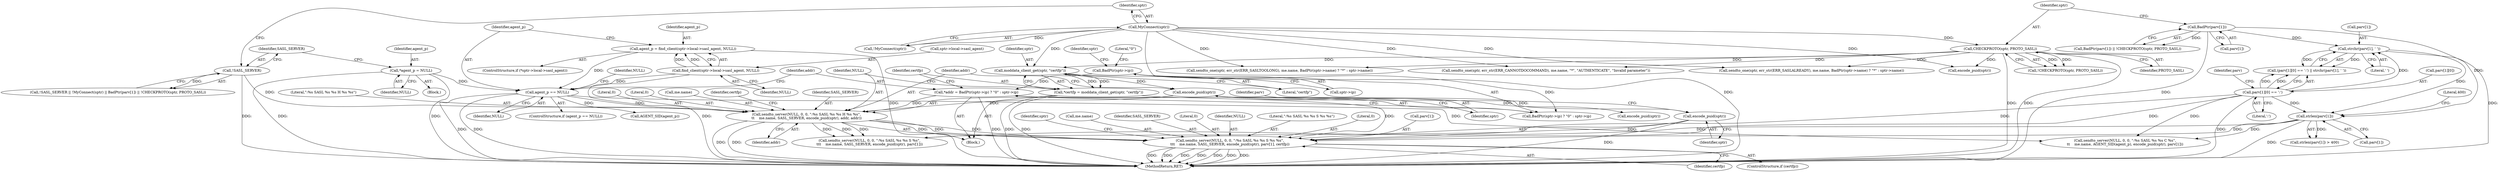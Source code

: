 digraph "0_unrealircd_f473e355e1dc422c4f019dbf86bc50ba1a34a766@API" {
"1000259" [label="(Call,sendto_server(NULL, 0, 0, \":%s SASL %s %s S %s %s\",\n\t\t\t    me.name, SASL_SERVER, encode_puid(sptr), parv[1], certfp))"];
"1000244" [label="(Call,sendto_server(NULL, 0, 0, \":%s SASL %s %s H %s %s\",\n\t\t    me.name, SASL_SERVER, encode_puid(sptr), addr, addr))"];
"1000222" [label="(Call,agent_p == NULL)"];
"1000212" [label="(Call,agent_p = find_client(sptr->local->sasl_agent, NULL))"];
"1000214" [label="(Call,find_client(sptr->local->sasl_agent, NULL))"];
"1000105" [label="(Call,*agent_p = NULL)"];
"1000110" [label="(Call,!SASL_SERVER)"];
"1000253" [label="(Call,encode_puid(sptr))"];
"1000241" [label="(Call,moddata_client_get(sptr, \"certfp\"))"];
"1000122" [label="(Call,CHECKPROTO(sptr, PROTO_SASL))"];
"1000114" [label="(Call,MyConnect(sptr))"];
"1000227" [label="(Call,*addr = BadPtr(sptr->ip) ? \"0\" : sptr->ip)"];
"1000230" [label="(Call,BadPtr(sptr->ip))"];
"1000268" [label="(Call,encode_puid(sptr))"];
"1000181" [label="(Call,strlen(parv[1]))"];
"1000154" [label="(Call,parv[1][0] == ':')"];
"1000117" [label="(Call,BadPtr(parv[1]))"];
"1000161" [label="(Call,strchr(parv[1], ' '))"];
"1000239" [label="(Call,*certfp = moddata_client_get(sptr, \"certfp\"))"];
"1000246" [label="(Literal,0)"];
"1000244" [label="(Call,sendto_server(NULL, 0, 0, \":%s SASL %s %s H %s %s\",\n\t\t    me.name, SASL_SERVER, encode_puid(sptr), addr, addr))"];
"1000249" [label="(Call,me.name)"];
"1000228" [label="(Identifier,addr)"];
"1000180" [label="(Call,strlen(parv[1]) > 400)"];
"1000105" [label="(Call,*agent_p = NULL)"];
"1000153" [label="(Call,(parv[1][0] == ':') || strchr(parv[1], ' '))"];
"1000103" [label="(Block,)"];
"1000123" [label="(Identifier,sptr)"];
"1000155" [label="(Call,parv[1][0])"];
"1000267" [label="(Identifier,SASL_SERVER)"];
"1000300" [label="(Call,encode_puid(sptr))"];
"1000258" [label="(Identifier,certfp)"];
"1000257" [label="(ControlStructure,if (certfp))"];
"1000239" [label="(Call,*certfp = moddata_client_get(sptr, \"certfp\"))"];
"1000111" [label="(Identifier,SASL_SERVER)"];
"1000106" [label="(Identifier,agent_p)"];
"1000241" [label="(Call,moddata_client_get(sptr, \"certfp\"))"];
"1000212" [label="(Call,agent_p = find_client(sptr->local->sasl_agent, NULL))"];
"1000236" [label="(Identifier,sptr)"];
"1000114" [label="(Call,MyConnect(sptr))"];
"1000181" [label="(Call,strlen(parv[1]))"];
"1000121" [label="(Call,!CHECKPROTO(sptr, PROTO_SASL))"];
"1000213" [label="(Identifier,agent_p)"];
"1000182" [label="(Call,parv[1])"];
"1000259" [label="(Call,sendto_server(NULL, 0, 0, \":%s SASL %s %s S %s %s\",\n\t\t\t    me.name, SASL_SERVER, encode_puid(sptr), parv[1], certfp))"];
"1000162" [label="(Call,parv[1])"];
"1000242" [label="(Identifier,sptr)"];
"1000163" [label="(Identifier,parv)"];
"1000118" [label="(Call,parv[1])"];
"1000261" [label="(Literal,0)"];
"1000284" [label="(Call,encode_puid(sptr))"];
"1000275" [label="(Call,sendto_server(NULL, 0, 0, \":%s SASL %s %s S %s\",\n\t\t\t    me.name, SASL_SERVER, encode_puid(sptr), parv[1]))"];
"1000240" [label="(Identifier,certfp)"];
"1000185" [label="(Literal,400)"];
"1000222" [label="(Call,agent_p == NULL)"];
"1000260" [label="(Identifier,NULL)"];
"1000229" [label="(Call,BadPtr(sptr->ip) ? \"0\" : sptr->ip)"];
"1000252" [label="(Identifier,SASL_SERVER)"];
"1000134" [label="(Call,sendto_one(sptr, err_str(ERR_SASLALREADY), me.name, BadPtr(sptr->name) ? \"*\" : sptr->name))"];
"1000298" [label="(Call,AGENT_SID(agent_p))"];
"1000220" [label="(Identifier,NULL)"];
"1000263" [label="(Literal,\":%s SASL %s %s S %s %s\")"];
"1000116" [label="(Call,BadPtr(parv[1]) || !CHECKPROTO(sptr, PROTO_SASL))"];
"1000214" [label="(Call,find_client(sptr->local->sasl_agent, NULL))"];
"1000234" [label="(Literal,\"0\")"];
"1000269" [label="(Identifier,sptr)"];
"1000255" [label="(Identifier,addr)"];
"1000256" [label="(Identifier,addr)"];
"1000262" [label="(Literal,0)"];
"1000154" [label="(Call,parv[1][0] == ':')"];
"1000117" [label="(Call,BadPtr(parv[1]))"];
"1000268" [label="(Call,encode_puid(sptr))"];
"1000110" [label="(Call,!SASL_SERVER)"];
"1000253" [label="(Call,encode_puid(sptr))"];
"1000270" [label="(Call,parv[1])"];
"1000308" [label="(Identifier,sptr)"];
"1000223" [label="(Identifier,agent_p)"];
"1000113" [label="(Call,!MyConnect(sptr))"];
"1000254" [label="(Identifier,sptr)"];
"1000165" [label="(Literal,' ')"];
"1000107" [label="(Identifier,NULL)"];
"1000122" [label="(Call,CHECKPROTO(sptr, PROTO_SASL))"];
"1000187" [label="(Call,sendto_one(sptr, err_str(ERR_SASLTOOLONG), me.name, BadPtr(sptr->name) ? \"*\" : sptr->name))"];
"1000225" [label="(Block,)"];
"1000231" [label="(Call,sptr->ip)"];
"1000167" [label="(Call,sendto_one(sptr, err_str(ERR_CANNOTDOCOMMAND), me.name, \"*\", \"AUTHENTICATE\", \"Invalid parameter\"))"];
"1000248" [label="(Literal,\":%s SASL %s %s H %s %s\")"];
"1000243" [label="(Literal,\"certfp\")"];
"1000291" [label="(Identifier,NULL)"];
"1000109" [label="(Call,!SASL_SERVER || !MyConnect(sptr) || BadPtr(parv[1]) || !CHECKPROTO(sptr, PROTO_SASL))"];
"1000124" [label="(Identifier,PROTO_SASL)"];
"1000115" [label="(Identifier,sptr)"];
"1000273" [label="(Identifier,certfp)"];
"1000227" [label="(Call,*addr = BadPtr(sptr->ip) ? \"0\" : sptr->ip)"];
"1000161" [label="(Call,strchr(parv[1], ' '))"];
"1000160" [label="(Literal,':')"];
"1000290" [label="(Call,sendto_server(NULL, 0, 0, \":%s SASL %s %s C %s\",\n\t\t    me.name, AGENT_SID(agent_p), encode_puid(sptr), parv[1]))"];
"1000221" [label="(ControlStructure,if (agent_p == NULL))"];
"1000230" [label="(Call,BadPtr(sptr->ip))"];
"1000313" [label="(MethodReturn,RET)"];
"1000271" [label="(Identifier,parv)"];
"1000247" [label="(Literal,0)"];
"1000224" [label="(Identifier,NULL)"];
"1000264" [label="(Call,me.name)"];
"1000245" [label="(Identifier,NULL)"];
"1000205" [label="(ControlStructure,if (*sptr->local->sasl_agent))"];
"1000215" [label="(Call,sptr->local->sasl_agent)"];
"1000259" -> "1000257"  [label="AST: "];
"1000259" -> "1000273"  [label="CFG: "];
"1000260" -> "1000259"  [label="AST: "];
"1000261" -> "1000259"  [label="AST: "];
"1000262" -> "1000259"  [label="AST: "];
"1000263" -> "1000259"  [label="AST: "];
"1000264" -> "1000259"  [label="AST: "];
"1000267" -> "1000259"  [label="AST: "];
"1000268" -> "1000259"  [label="AST: "];
"1000270" -> "1000259"  [label="AST: "];
"1000273" -> "1000259"  [label="AST: "];
"1000308" -> "1000259"  [label="CFG: "];
"1000259" -> "1000313"  [label="DDG: "];
"1000259" -> "1000313"  [label="DDG: "];
"1000259" -> "1000313"  [label="DDG: "];
"1000259" -> "1000313"  [label="DDG: "];
"1000259" -> "1000313"  [label="DDG: "];
"1000259" -> "1000313"  [label="DDG: "];
"1000259" -> "1000313"  [label="DDG: "];
"1000244" -> "1000259"  [label="DDG: "];
"1000244" -> "1000259"  [label="DDG: "];
"1000244" -> "1000259"  [label="DDG: "];
"1000268" -> "1000259"  [label="DDG: "];
"1000181" -> "1000259"  [label="DDG: "];
"1000154" -> "1000259"  [label="DDG: "];
"1000239" -> "1000259"  [label="DDG: "];
"1000244" -> "1000225"  [label="AST: "];
"1000244" -> "1000256"  [label="CFG: "];
"1000245" -> "1000244"  [label="AST: "];
"1000246" -> "1000244"  [label="AST: "];
"1000247" -> "1000244"  [label="AST: "];
"1000248" -> "1000244"  [label="AST: "];
"1000249" -> "1000244"  [label="AST: "];
"1000252" -> "1000244"  [label="AST: "];
"1000253" -> "1000244"  [label="AST: "];
"1000255" -> "1000244"  [label="AST: "];
"1000256" -> "1000244"  [label="AST: "];
"1000258" -> "1000244"  [label="CFG: "];
"1000244" -> "1000313"  [label="DDG: "];
"1000244" -> "1000313"  [label="DDG: "];
"1000222" -> "1000244"  [label="DDG: "];
"1000110" -> "1000244"  [label="DDG: "];
"1000253" -> "1000244"  [label="DDG: "];
"1000227" -> "1000244"  [label="DDG: "];
"1000244" -> "1000275"  [label="DDG: "];
"1000244" -> "1000275"  [label="DDG: "];
"1000244" -> "1000275"  [label="DDG: "];
"1000222" -> "1000221"  [label="AST: "];
"1000222" -> "1000224"  [label="CFG: "];
"1000223" -> "1000222"  [label="AST: "];
"1000224" -> "1000222"  [label="AST: "];
"1000228" -> "1000222"  [label="CFG: "];
"1000291" -> "1000222"  [label="CFG: "];
"1000222" -> "1000313"  [label="DDG: "];
"1000222" -> "1000313"  [label="DDG: "];
"1000212" -> "1000222"  [label="DDG: "];
"1000105" -> "1000222"  [label="DDG: "];
"1000214" -> "1000222"  [label="DDG: "];
"1000222" -> "1000290"  [label="DDG: "];
"1000222" -> "1000298"  [label="DDG: "];
"1000212" -> "1000205"  [label="AST: "];
"1000212" -> "1000214"  [label="CFG: "];
"1000213" -> "1000212"  [label="AST: "];
"1000214" -> "1000212"  [label="AST: "];
"1000223" -> "1000212"  [label="CFG: "];
"1000212" -> "1000313"  [label="DDG: "];
"1000214" -> "1000212"  [label="DDG: "];
"1000214" -> "1000212"  [label="DDG: "];
"1000214" -> "1000220"  [label="CFG: "];
"1000215" -> "1000214"  [label="AST: "];
"1000220" -> "1000214"  [label="AST: "];
"1000214" -> "1000313"  [label="DDG: "];
"1000105" -> "1000103"  [label="AST: "];
"1000105" -> "1000107"  [label="CFG: "];
"1000106" -> "1000105"  [label="AST: "];
"1000107" -> "1000105"  [label="AST: "];
"1000111" -> "1000105"  [label="CFG: "];
"1000105" -> "1000313"  [label="DDG: "];
"1000105" -> "1000313"  [label="DDG: "];
"1000110" -> "1000109"  [label="AST: "];
"1000110" -> "1000111"  [label="CFG: "];
"1000111" -> "1000110"  [label="AST: "];
"1000115" -> "1000110"  [label="CFG: "];
"1000109" -> "1000110"  [label="CFG: "];
"1000110" -> "1000313"  [label="DDG: "];
"1000110" -> "1000109"  [label="DDG: "];
"1000253" -> "1000254"  [label="CFG: "];
"1000254" -> "1000253"  [label="AST: "];
"1000255" -> "1000253"  [label="CFG: "];
"1000241" -> "1000253"  [label="DDG: "];
"1000253" -> "1000268"  [label="DDG: "];
"1000253" -> "1000284"  [label="DDG: "];
"1000241" -> "1000239"  [label="AST: "];
"1000241" -> "1000243"  [label="CFG: "];
"1000242" -> "1000241"  [label="AST: "];
"1000243" -> "1000241"  [label="AST: "];
"1000239" -> "1000241"  [label="CFG: "];
"1000241" -> "1000239"  [label="DDG: "];
"1000241" -> "1000239"  [label="DDG: "];
"1000122" -> "1000241"  [label="DDG: "];
"1000114" -> "1000241"  [label="DDG: "];
"1000122" -> "1000121"  [label="AST: "];
"1000122" -> "1000124"  [label="CFG: "];
"1000123" -> "1000122"  [label="AST: "];
"1000124" -> "1000122"  [label="AST: "];
"1000121" -> "1000122"  [label="CFG: "];
"1000122" -> "1000313"  [label="DDG: "];
"1000122" -> "1000313"  [label="DDG: "];
"1000122" -> "1000121"  [label="DDG: "];
"1000122" -> "1000121"  [label="DDG: "];
"1000114" -> "1000122"  [label="DDG: "];
"1000122" -> "1000134"  [label="DDG: "];
"1000122" -> "1000167"  [label="DDG: "];
"1000122" -> "1000187"  [label="DDG: "];
"1000122" -> "1000300"  [label="DDG: "];
"1000114" -> "1000113"  [label="AST: "];
"1000114" -> "1000115"  [label="CFG: "];
"1000115" -> "1000114"  [label="AST: "];
"1000113" -> "1000114"  [label="CFG: "];
"1000114" -> "1000313"  [label="DDG: "];
"1000114" -> "1000113"  [label="DDG: "];
"1000114" -> "1000134"  [label="DDG: "];
"1000114" -> "1000167"  [label="DDG: "];
"1000114" -> "1000187"  [label="DDG: "];
"1000114" -> "1000300"  [label="DDG: "];
"1000227" -> "1000225"  [label="AST: "];
"1000227" -> "1000229"  [label="CFG: "];
"1000228" -> "1000227"  [label="AST: "];
"1000229" -> "1000227"  [label="AST: "];
"1000240" -> "1000227"  [label="CFG: "];
"1000227" -> "1000313"  [label="DDG: "];
"1000230" -> "1000227"  [label="DDG: "];
"1000230" -> "1000229"  [label="AST: "];
"1000230" -> "1000231"  [label="CFG: "];
"1000231" -> "1000230"  [label="AST: "];
"1000234" -> "1000230"  [label="CFG: "];
"1000236" -> "1000230"  [label="CFG: "];
"1000230" -> "1000229"  [label="DDG: "];
"1000268" -> "1000269"  [label="CFG: "];
"1000269" -> "1000268"  [label="AST: "];
"1000271" -> "1000268"  [label="CFG: "];
"1000268" -> "1000313"  [label="DDG: "];
"1000181" -> "1000180"  [label="AST: "];
"1000181" -> "1000182"  [label="CFG: "];
"1000182" -> "1000181"  [label="AST: "];
"1000185" -> "1000181"  [label="CFG: "];
"1000181" -> "1000313"  [label="DDG: "];
"1000181" -> "1000180"  [label="DDG: "];
"1000154" -> "1000181"  [label="DDG: "];
"1000117" -> "1000181"  [label="DDG: "];
"1000161" -> "1000181"  [label="DDG: "];
"1000181" -> "1000275"  [label="DDG: "];
"1000181" -> "1000290"  [label="DDG: "];
"1000154" -> "1000153"  [label="AST: "];
"1000154" -> "1000160"  [label="CFG: "];
"1000155" -> "1000154"  [label="AST: "];
"1000160" -> "1000154"  [label="AST: "];
"1000163" -> "1000154"  [label="CFG: "];
"1000153" -> "1000154"  [label="CFG: "];
"1000154" -> "1000313"  [label="DDG: "];
"1000154" -> "1000153"  [label="DDG: "];
"1000154" -> "1000153"  [label="DDG: "];
"1000154" -> "1000161"  [label="DDG: "];
"1000154" -> "1000275"  [label="DDG: "];
"1000154" -> "1000290"  [label="DDG: "];
"1000117" -> "1000116"  [label="AST: "];
"1000117" -> "1000118"  [label="CFG: "];
"1000118" -> "1000117"  [label="AST: "];
"1000123" -> "1000117"  [label="CFG: "];
"1000116" -> "1000117"  [label="CFG: "];
"1000117" -> "1000313"  [label="DDG: "];
"1000117" -> "1000116"  [label="DDG: "];
"1000117" -> "1000161"  [label="DDG: "];
"1000161" -> "1000153"  [label="AST: "];
"1000161" -> "1000165"  [label="CFG: "];
"1000162" -> "1000161"  [label="AST: "];
"1000165" -> "1000161"  [label="AST: "];
"1000153" -> "1000161"  [label="CFG: "];
"1000161" -> "1000313"  [label="DDG: "];
"1000161" -> "1000153"  [label="DDG: "];
"1000161" -> "1000153"  [label="DDG: "];
"1000239" -> "1000225"  [label="AST: "];
"1000240" -> "1000239"  [label="AST: "];
"1000245" -> "1000239"  [label="CFG: "];
"1000239" -> "1000313"  [label="DDG: "];
"1000239" -> "1000313"  [label="DDG: "];
}

